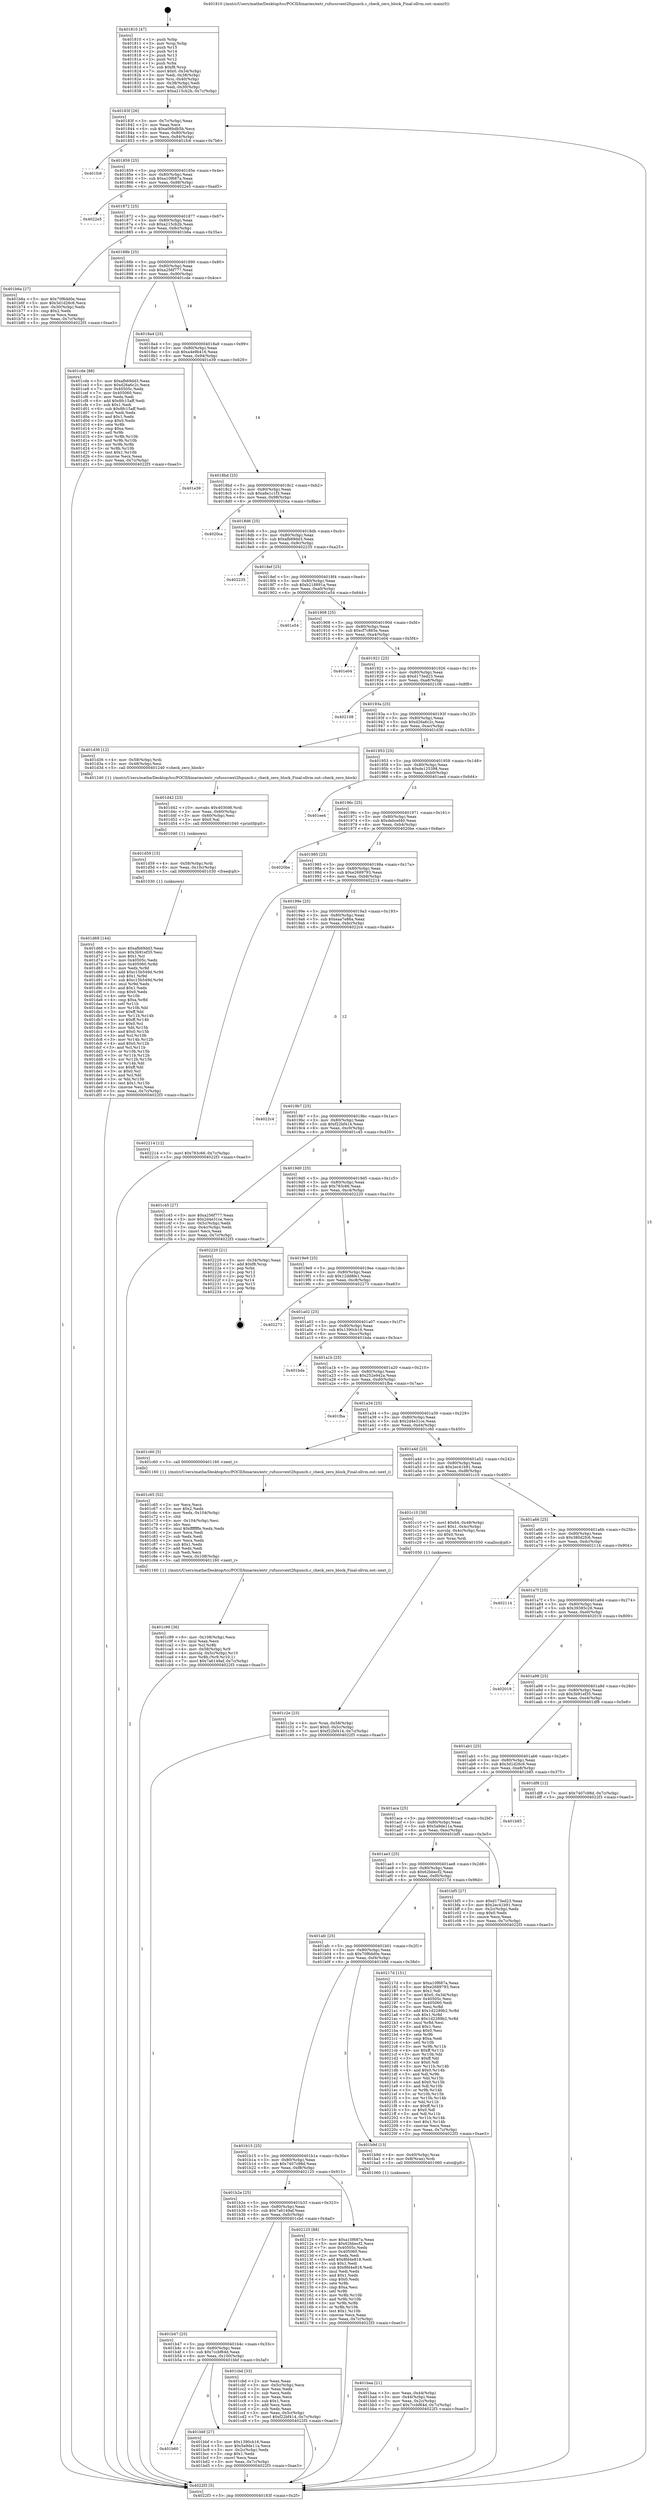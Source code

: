 digraph "0x401810" {
  label = "0x401810 (/mnt/c/Users/mathe/Desktop/tcc/POCII/binaries/extr_rufussrcext2fspunch.c_check_zero_block_Final-ollvm.out::main(0))"
  labelloc = "t"
  node[shape=record]

  Entry [label="",width=0.3,height=0.3,shape=circle,fillcolor=black,style=filled]
  "0x40183f" [label="{
     0x40183f [26]\l
     | [instrs]\l
     &nbsp;&nbsp;0x40183f \<+3\>: mov -0x7c(%rbp),%eax\l
     &nbsp;&nbsp;0x401842 \<+2\>: mov %eax,%ecx\l
     &nbsp;&nbsp;0x401844 \<+6\>: sub $0xa06bdb5b,%ecx\l
     &nbsp;&nbsp;0x40184a \<+3\>: mov %eax,-0x80(%rbp)\l
     &nbsp;&nbsp;0x40184d \<+6\>: mov %ecx,-0x84(%rbp)\l
     &nbsp;&nbsp;0x401853 \<+6\>: je 0000000000401fc6 \<main+0x7b6\>\l
  }"]
  "0x401fc6" [label="{
     0x401fc6\l
  }", style=dashed]
  "0x401859" [label="{
     0x401859 [25]\l
     | [instrs]\l
     &nbsp;&nbsp;0x401859 \<+5\>: jmp 000000000040185e \<main+0x4e\>\l
     &nbsp;&nbsp;0x40185e \<+3\>: mov -0x80(%rbp),%eax\l
     &nbsp;&nbsp;0x401861 \<+5\>: sub $0xa10f687a,%eax\l
     &nbsp;&nbsp;0x401866 \<+6\>: mov %eax,-0x88(%rbp)\l
     &nbsp;&nbsp;0x40186c \<+6\>: je 00000000004022e5 \<main+0xad5\>\l
  }"]
  Exit [label="",width=0.3,height=0.3,shape=circle,fillcolor=black,style=filled,peripheries=2]
  "0x4022e5" [label="{
     0x4022e5\l
  }", style=dashed]
  "0x401872" [label="{
     0x401872 [25]\l
     | [instrs]\l
     &nbsp;&nbsp;0x401872 \<+5\>: jmp 0000000000401877 \<main+0x67\>\l
     &nbsp;&nbsp;0x401877 \<+3\>: mov -0x80(%rbp),%eax\l
     &nbsp;&nbsp;0x40187a \<+5\>: sub $0xa215cb2b,%eax\l
     &nbsp;&nbsp;0x40187f \<+6\>: mov %eax,-0x8c(%rbp)\l
     &nbsp;&nbsp;0x401885 \<+6\>: je 0000000000401b6a \<main+0x35a\>\l
  }"]
  "0x401d68" [label="{
     0x401d68 [144]\l
     | [instrs]\l
     &nbsp;&nbsp;0x401d68 \<+5\>: mov $0xafb69dd3,%eax\l
     &nbsp;&nbsp;0x401d6d \<+5\>: mov $0x3b91ef35,%esi\l
     &nbsp;&nbsp;0x401d72 \<+2\>: mov $0x1,%cl\l
     &nbsp;&nbsp;0x401d74 \<+7\>: mov 0x40505c,%edx\l
     &nbsp;&nbsp;0x401d7b \<+8\>: mov 0x405060,%r8d\l
     &nbsp;&nbsp;0x401d83 \<+3\>: mov %edx,%r9d\l
     &nbsp;&nbsp;0x401d86 \<+7\>: add $0xc15b549d,%r9d\l
     &nbsp;&nbsp;0x401d8d \<+4\>: sub $0x1,%r9d\l
     &nbsp;&nbsp;0x401d91 \<+7\>: sub $0xc15b549d,%r9d\l
     &nbsp;&nbsp;0x401d98 \<+4\>: imul %r9d,%edx\l
     &nbsp;&nbsp;0x401d9c \<+3\>: and $0x1,%edx\l
     &nbsp;&nbsp;0x401d9f \<+3\>: cmp $0x0,%edx\l
     &nbsp;&nbsp;0x401da2 \<+4\>: sete %r10b\l
     &nbsp;&nbsp;0x401da6 \<+4\>: cmp $0xa,%r8d\l
     &nbsp;&nbsp;0x401daa \<+4\>: setl %r11b\l
     &nbsp;&nbsp;0x401dae \<+3\>: mov %r10b,%bl\l
     &nbsp;&nbsp;0x401db1 \<+3\>: xor $0xff,%bl\l
     &nbsp;&nbsp;0x401db4 \<+3\>: mov %r11b,%r14b\l
     &nbsp;&nbsp;0x401db7 \<+4\>: xor $0xff,%r14b\l
     &nbsp;&nbsp;0x401dbb \<+3\>: xor $0x0,%cl\l
     &nbsp;&nbsp;0x401dbe \<+3\>: mov %bl,%r15b\l
     &nbsp;&nbsp;0x401dc1 \<+4\>: and $0x0,%r15b\l
     &nbsp;&nbsp;0x401dc5 \<+3\>: and %cl,%r10b\l
     &nbsp;&nbsp;0x401dc8 \<+3\>: mov %r14b,%r12b\l
     &nbsp;&nbsp;0x401dcb \<+4\>: and $0x0,%r12b\l
     &nbsp;&nbsp;0x401dcf \<+3\>: and %cl,%r11b\l
     &nbsp;&nbsp;0x401dd2 \<+3\>: or %r10b,%r15b\l
     &nbsp;&nbsp;0x401dd5 \<+3\>: or %r11b,%r12b\l
     &nbsp;&nbsp;0x401dd8 \<+3\>: xor %r12b,%r15b\l
     &nbsp;&nbsp;0x401ddb \<+3\>: or %r14b,%bl\l
     &nbsp;&nbsp;0x401dde \<+3\>: xor $0xff,%bl\l
     &nbsp;&nbsp;0x401de1 \<+3\>: or $0x0,%cl\l
     &nbsp;&nbsp;0x401de4 \<+2\>: and %cl,%bl\l
     &nbsp;&nbsp;0x401de6 \<+3\>: or %bl,%r15b\l
     &nbsp;&nbsp;0x401de9 \<+4\>: test $0x1,%r15b\l
     &nbsp;&nbsp;0x401ded \<+3\>: cmovne %esi,%eax\l
     &nbsp;&nbsp;0x401df0 \<+3\>: mov %eax,-0x7c(%rbp)\l
     &nbsp;&nbsp;0x401df3 \<+5\>: jmp 00000000004022f3 \<main+0xae3\>\l
  }"]
  "0x401b6a" [label="{
     0x401b6a [27]\l
     | [instrs]\l
     &nbsp;&nbsp;0x401b6a \<+5\>: mov $0x70f6dd0e,%eax\l
     &nbsp;&nbsp;0x401b6f \<+5\>: mov $0x3d1d26c6,%ecx\l
     &nbsp;&nbsp;0x401b74 \<+3\>: mov -0x30(%rbp),%edx\l
     &nbsp;&nbsp;0x401b77 \<+3\>: cmp $0x2,%edx\l
     &nbsp;&nbsp;0x401b7a \<+3\>: cmovne %ecx,%eax\l
     &nbsp;&nbsp;0x401b7d \<+3\>: mov %eax,-0x7c(%rbp)\l
     &nbsp;&nbsp;0x401b80 \<+5\>: jmp 00000000004022f3 \<main+0xae3\>\l
  }"]
  "0x40188b" [label="{
     0x40188b [25]\l
     | [instrs]\l
     &nbsp;&nbsp;0x40188b \<+5\>: jmp 0000000000401890 \<main+0x80\>\l
     &nbsp;&nbsp;0x401890 \<+3\>: mov -0x80(%rbp),%eax\l
     &nbsp;&nbsp;0x401893 \<+5\>: sub $0xa256f777,%eax\l
     &nbsp;&nbsp;0x401898 \<+6\>: mov %eax,-0x90(%rbp)\l
     &nbsp;&nbsp;0x40189e \<+6\>: je 0000000000401cde \<main+0x4ce\>\l
  }"]
  "0x4022f3" [label="{
     0x4022f3 [5]\l
     | [instrs]\l
     &nbsp;&nbsp;0x4022f3 \<+5\>: jmp 000000000040183f \<main+0x2f\>\l
  }"]
  "0x401810" [label="{
     0x401810 [47]\l
     | [instrs]\l
     &nbsp;&nbsp;0x401810 \<+1\>: push %rbp\l
     &nbsp;&nbsp;0x401811 \<+3\>: mov %rsp,%rbp\l
     &nbsp;&nbsp;0x401814 \<+2\>: push %r15\l
     &nbsp;&nbsp;0x401816 \<+2\>: push %r14\l
     &nbsp;&nbsp;0x401818 \<+2\>: push %r13\l
     &nbsp;&nbsp;0x40181a \<+2\>: push %r12\l
     &nbsp;&nbsp;0x40181c \<+1\>: push %rbx\l
     &nbsp;&nbsp;0x40181d \<+7\>: sub $0xf8,%rsp\l
     &nbsp;&nbsp;0x401824 \<+7\>: movl $0x0,-0x34(%rbp)\l
     &nbsp;&nbsp;0x40182b \<+3\>: mov %edi,-0x38(%rbp)\l
     &nbsp;&nbsp;0x40182e \<+4\>: mov %rsi,-0x40(%rbp)\l
     &nbsp;&nbsp;0x401832 \<+3\>: mov -0x38(%rbp),%edi\l
     &nbsp;&nbsp;0x401835 \<+3\>: mov %edi,-0x30(%rbp)\l
     &nbsp;&nbsp;0x401838 \<+7\>: movl $0xa215cb2b,-0x7c(%rbp)\l
  }"]
  "0x401d59" [label="{
     0x401d59 [15]\l
     | [instrs]\l
     &nbsp;&nbsp;0x401d59 \<+4\>: mov -0x58(%rbp),%rdi\l
     &nbsp;&nbsp;0x401d5d \<+6\>: mov %eax,-0x10c(%rbp)\l
     &nbsp;&nbsp;0x401d63 \<+5\>: call 0000000000401030 \<free@plt\>\l
     | [calls]\l
     &nbsp;&nbsp;0x401030 \{1\} (unknown)\l
  }"]
  "0x401cde" [label="{
     0x401cde [88]\l
     | [instrs]\l
     &nbsp;&nbsp;0x401cde \<+5\>: mov $0xafb69dd3,%eax\l
     &nbsp;&nbsp;0x401ce3 \<+5\>: mov $0xd26a6c2c,%ecx\l
     &nbsp;&nbsp;0x401ce8 \<+7\>: mov 0x40505c,%edx\l
     &nbsp;&nbsp;0x401cef \<+7\>: mov 0x405060,%esi\l
     &nbsp;&nbsp;0x401cf6 \<+2\>: mov %edx,%edi\l
     &nbsp;&nbsp;0x401cf8 \<+6\>: add $0x8fc15aff,%edi\l
     &nbsp;&nbsp;0x401cfe \<+3\>: sub $0x1,%edi\l
     &nbsp;&nbsp;0x401d01 \<+6\>: sub $0x8fc15aff,%edi\l
     &nbsp;&nbsp;0x401d07 \<+3\>: imul %edi,%edx\l
     &nbsp;&nbsp;0x401d0a \<+3\>: and $0x1,%edx\l
     &nbsp;&nbsp;0x401d0d \<+3\>: cmp $0x0,%edx\l
     &nbsp;&nbsp;0x401d10 \<+4\>: sete %r8b\l
     &nbsp;&nbsp;0x401d14 \<+3\>: cmp $0xa,%esi\l
     &nbsp;&nbsp;0x401d17 \<+4\>: setl %r9b\l
     &nbsp;&nbsp;0x401d1b \<+3\>: mov %r8b,%r10b\l
     &nbsp;&nbsp;0x401d1e \<+3\>: and %r9b,%r10b\l
     &nbsp;&nbsp;0x401d21 \<+3\>: xor %r9b,%r8b\l
     &nbsp;&nbsp;0x401d24 \<+3\>: or %r8b,%r10b\l
     &nbsp;&nbsp;0x401d27 \<+4\>: test $0x1,%r10b\l
     &nbsp;&nbsp;0x401d2b \<+3\>: cmovne %ecx,%eax\l
     &nbsp;&nbsp;0x401d2e \<+3\>: mov %eax,-0x7c(%rbp)\l
     &nbsp;&nbsp;0x401d31 \<+5\>: jmp 00000000004022f3 \<main+0xae3\>\l
  }"]
  "0x4018a4" [label="{
     0x4018a4 [25]\l
     | [instrs]\l
     &nbsp;&nbsp;0x4018a4 \<+5\>: jmp 00000000004018a9 \<main+0x99\>\l
     &nbsp;&nbsp;0x4018a9 \<+3\>: mov -0x80(%rbp),%eax\l
     &nbsp;&nbsp;0x4018ac \<+5\>: sub $0xa4e9b416,%eax\l
     &nbsp;&nbsp;0x4018b1 \<+6\>: mov %eax,-0x94(%rbp)\l
     &nbsp;&nbsp;0x4018b7 \<+6\>: je 0000000000401e39 \<main+0x629\>\l
  }"]
  "0x401d42" [label="{
     0x401d42 [23]\l
     | [instrs]\l
     &nbsp;&nbsp;0x401d42 \<+10\>: movabs $0x4030d6,%rdi\l
     &nbsp;&nbsp;0x401d4c \<+3\>: mov %eax,-0x60(%rbp)\l
     &nbsp;&nbsp;0x401d4f \<+3\>: mov -0x60(%rbp),%esi\l
     &nbsp;&nbsp;0x401d52 \<+2\>: mov $0x0,%al\l
     &nbsp;&nbsp;0x401d54 \<+5\>: call 0000000000401040 \<printf@plt\>\l
     | [calls]\l
     &nbsp;&nbsp;0x401040 \{1\} (unknown)\l
  }"]
  "0x401e39" [label="{
     0x401e39\l
  }", style=dashed]
  "0x4018bd" [label="{
     0x4018bd [25]\l
     | [instrs]\l
     &nbsp;&nbsp;0x4018bd \<+5\>: jmp 00000000004018c2 \<main+0xb2\>\l
     &nbsp;&nbsp;0x4018c2 \<+3\>: mov -0x80(%rbp),%eax\l
     &nbsp;&nbsp;0x4018c5 \<+5\>: sub $0xa8a1c1f3,%eax\l
     &nbsp;&nbsp;0x4018ca \<+6\>: mov %eax,-0x98(%rbp)\l
     &nbsp;&nbsp;0x4018d0 \<+6\>: je 00000000004020ca \<main+0x8ba\>\l
  }"]
  "0x401c99" [label="{
     0x401c99 [36]\l
     | [instrs]\l
     &nbsp;&nbsp;0x401c99 \<+6\>: mov -0x108(%rbp),%ecx\l
     &nbsp;&nbsp;0x401c9f \<+3\>: imul %eax,%ecx\l
     &nbsp;&nbsp;0x401ca2 \<+3\>: mov %cl,%r8b\l
     &nbsp;&nbsp;0x401ca5 \<+4\>: mov -0x58(%rbp),%r9\l
     &nbsp;&nbsp;0x401ca9 \<+4\>: movslq -0x5c(%rbp),%r10\l
     &nbsp;&nbsp;0x401cad \<+4\>: mov %r8b,(%r9,%r10,1)\l
     &nbsp;&nbsp;0x401cb1 \<+7\>: movl $0x7a6149af,-0x7c(%rbp)\l
     &nbsp;&nbsp;0x401cb8 \<+5\>: jmp 00000000004022f3 \<main+0xae3\>\l
  }"]
  "0x4020ca" [label="{
     0x4020ca\l
  }", style=dashed]
  "0x4018d6" [label="{
     0x4018d6 [25]\l
     | [instrs]\l
     &nbsp;&nbsp;0x4018d6 \<+5\>: jmp 00000000004018db \<main+0xcb\>\l
     &nbsp;&nbsp;0x4018db \<+3\>: mov -0x80(%rbp),%eax\l
     &nbsp;&nbsp;0x4018de \<+5\>: sub $0xafb69dd3,%eax\l
     &nbsp;&nbsp;0x4018e3 \<+6\>: mov %eax,-0x9c(%rbp)\l
     &nbsp;&nbsp;0x4018e9 \<+6\>: je 0000000000402235 \<main+0xa25\>\l
  }"]
  "0x401c65" [label="{
     0x401c65 [52]\l
     | [instrs]\l
     &nbsp;&nbsp;0x401c65 \<+2\>: xor %ecx,%ecx\l
     &nbsp;&nbsp;0x401c67 \<+5\>: mov $0x2,%edx\l
     &nbsp;&nbsp;0x401c6c \<+6\>: mov %edx,-0x104(%rbp)\l
     &nbsp;&nbsp;0x401c72 \<+1\>: cltd\l
     &nbsp;&nbsp;0x401c73 \<+6\>: mov -0x104(%rbp),%esi\l
     &nbsp;&nbsp;0x401c79 \<+2\>: idiv %esi\l
     &nbsp;&nbsp;0x401c7b \<+6\>: imul $0xfffffffe,%edx,%edx\l
     &nbsp;&nbsp;0x401c81 \<+2\>: mov %ecx,%edi\l
     &nbsp;&nbsp;0x401c83 \<+2\>: sub %edx,%edi\l
     &nbsp;&nbsp;0x401c85 \<+2\>: mov %ecx,%edx\l
     &nbsp;&nbsp;0x401c87 \<+3\>: sub $0x1,%edx\l
     &nbsp;&nbsp;0x401c8a \<+2\>: add %edx,%edi\l
     &nbsp;&nbsp;0x401c8c \<+2\>: sub %edi,%ecx\l
     &nbsp;&nbsp;0x401c8e \<+6\>: mov %ecx,-0x108(%rbp)\l
     &nbsp;&nbsp;0x401c94 \<+5\>: call 0000000000401160 \<next_i\>\l
     | [calls]\l
     &nbsp;&nbsp;0x401160 \{1\} (/mnt/c/Users/mathe/Desktop/tcc/POCII/binaries/extr_rufussrcext2fspunch.c_check_zero_block_Final-ollvm.out::next_i)\l
  }"]
  "0x402235" [label="{
     0x402235\l
  }", style=dashed]
  "0x4018ef" [label="{
     0x4018ef [25]\l
     | [instrs]\l
     &nbsp;&nbsp;0x4018ef \<+5\>: jmp 00000000004018f4 \<main+0xe4\>\l
     &nbsp;&nbsp;0x4018f4 \<+3\>: mov -0x80(%rbp),%eax\l
     &nbsp;&nbsp;0x4018f7 \<+5\>: sub $0xb218891a,%eax\l
     &nbsp;&nbsp;0x4018fc \<+6\>: mov %eax,-0xa0(%rbp)\l
     &nbsp;&nbsp;0x401902 \<+6\>: je 0000000000401e54 \<main+0x644\>\l
  }"]
  "0x401c2e" [label="{
     0x401c2e [23]\l
     | [instrs]\l
     &nbsp;&nbsp;0x401c2e \<+4\>: mov %rax,-0x58(%rbp)\l
     &nbsp;&nbsp;0x401c32 \<+7\>: movl $0x0,-0x5c(%rbp)\l
     &nbsp;&nbsp;0x401c39 \<+7\>: movl $0xf22bf414,-0x7c(%rbp)\l
     &nbsp;&nbsp;0x401c40 \<+5\>: jmp 00000000004022f3 \<main+0xae3\>\l
  }"]
  "0x401e54" [label="{
     0x401e54\l
  }", style=dashed]
  "0x401908" [label="{
     0x401908 [25]\l
     | [instrs]\l
     &nbsp;&nbsp;0x401908 \<+5\>: jmp 000000000040190d \<main+0xfd\>\l
     &nbsp;&nbsp;0x40190d \<+3\>: mov -0x80(%rbp),%eax\l
     &nbsp;&nbsp;0x401910 \<+5\>: sub $0xcf7c865e,%eax\l
     &nbsp;&nbsp;0x401915 \<+6\>: mov %eax,-0xa4(%rbp)\l
     &nbsp;&nbsp;0x40191b \<+6\>: je 0000000000401e04 \<main+0x5f4\>\l
  }"]
  "0x401b60" [label="{
     0x401b60\l
  }", style=dashed]
  "0x401e04" [label="{
     0x401e04\l
  }", style=dashed]
  "0x401921" [label="{
     0x401921 [25]\l
     | [instrs]\l
     &nbsp;&nbsp;0x401921 \<+5\>: jmp 0000000000401926 \<main+0x116\>\l
     &nbsp;&nbsp;0x401926 \<+3\>: mov -0x80(%rbp),%eax\l
     &nbsp;&nbsp;0x401929 \<+5\>: sub $0xd173ed23,%eax\l
     &nbsp;&nbsp;0x40192e \<+6\>: mov %eax,-0xa8(%rbp)\l
     &nbsp;&nbsp;0x401934 \<+6\>: je 0000000000402108 \<main+0x8f8\>\l
  }"]
  "0x401bbf" [label="{
     0x401bbf [27]\l
     | [instrs]\l
     &nbsp;&nbsp;0x401bbf \<+5\>: mov $0x1390cb16,%eax\l
     &nbsp;&nbsp;0x401bc4 \<+5\>: mov $0x5a9de11a,%ecx\l
     &nbsp;&nbsp;0x401bc9 \<+3\>: mov -0x2c(%rbp),%edx\l
     &nbsp;&nbsp;0x401bcc \<+3\>: cmp $0x1,%edx\l
     &nbsp;&nbsp;0x401bcf \<+3\>: cmovl %ecx,%eax\l
     &nbsp;&nbsp;0x401bd2 \<+3\>: mov %eax,-0x7c(%rbp)\l
     &nbsp;&nbsp;0x401bd5 \<+5\>: jmp 00000000004022f3 \<main+0xae3\>\l
  }"]
  "0x402108" [label="{
     0x402108\l
  }", style=dashed]
  "0x40193a" [label="{
     0x40193a [25]\l
     | [instrs]\l
     &nbsp;&nbsp;0x40193a \<+5\>: jmp 000000000040193f \<main+0x12f\>\l
     &nbsp;&nbsp;0x40193f \<+3\>: mov -0x80(%rbp),%eax\l
     &nbsp;&nbsp;0x401942 \<+5\>: sub $0xd26a6c2c,%eax\l
     &nbsp;&nbsp;0x401947 \<+6\>: mov %eax,-0xac(%rbp)\l
     &nbsp;&nbsp;0x40194d \<+6\>: je 0000000000401d36 \<main+0x526\>\l
  }"]
  "0x401b47" [label="{
     0x401b47 [25]\l
     | [instrs]\l
     &nbsp;&nbsp;0x401b47 \<+5\>: jmp 0000000000401b4c \<main+0x33c\>\l
     &nbsp;&nbsp;0x401b4c \<+3\>: mov -0x80(%rbp),%eax\l
     &nbsp;&nbsp;0x401b4f \<+5\>: sub $0x7ccbf64d,%eax\l
     &nbsp;&nbsp;0x401b54 \<+6\>: mov %eax,-0x100(%rbp)\l
     &nbsp;&nbsp;0x401b5a \<+6\>: je 0000000000401bbf \<main+0x3af\>\l
  }"]
  "0x401d36" [label="{
     0x401d36 [12]\l
     | [instrs]\l
     &nbsp;&nbsp;0x401d36 \<+4\>: mov -0x58(%rbp),%rdi\l
     &nbsp;&nbsp;0x401d3a \<+3\>: mov -0x48(%rbp),%esi\l
     &nbsp;&nbsp;0x401d3d \<+5\>: call 0000000000401240 \<check_zero_block\>\l
     | [calls]\l
     &nbsp;&nbsp;0x401240 \{1\} (/mnt/c/Users/mathe/Desktop/tcc/POCII/binaries/extr_rufussrcext2fspunch.c_check_zero_block_Final-ollvm.out::check_zero_block)\l
  }"]
  "0x401953" [label="{
     0x401953 [25]\l
     | [instrs]\l
     &nbsp;&nbsp;0x401953 \<+5\>: jmp 0000000000401958 \<main+0x148\>\l
     &nbsp;&nbsp;0x401958 \<+3\>: mov -0x80(%rbp),%eax\l
     &nbsp;&nbsp;0x40195b \<+5\>: sub $0xde125398,%eax\l
     &nbsp;&nbsp;0x401960 \<+6\>: mov %eax,-0xb0(%rbp)\l
     &nbsp;&nbsp;0x401966 \<+6\>: je 0000000000401ee4 \<main+0x6d4\>\l
  }"]
  "0x401cbd" [label="{
     0x401cbd [33]\l
     | [instrs]\l
     &nbsp;&nbsp;0x401cbd \<+2\>: xor %eax,%eax\l
     &nbsp;&nbsp;0x401cbf \<+3\>: mov -0x5c(%rbp),%ecx\l
     &nbsp;&nbsp;0x401cc2 \<+2\>: mov %eax,%edx\l
     &nbsp;&nbsp;0x401cc4 \<+2\>: sub %ecx,%edx\l
     &nbsp;&nbsp;0x401cc6 \<+2\>: mov %eax,%ecx\l
     &nbsp;&nbsp;0x401cc8 \<+3\>: sub $0x1,%ecx\l
     &nbsp;&nbsp;0x401ccb \<+2\>: add %ecx,%edx\l
     &nbsp;&nbsp;0x401ccd \<+2\>: sub %edx,%eax\l
     &nbsp;&nbsp;0x401ccf \<+3\>: mov %eax,-0x5c(%rbp)\l
     &nbsp;&nbsp;0x401cd2 \<+7\>: movl $0xf22bf414,-0x7c(%rbp)\l
     &nbsp;&nbsp;0x401cd9 \<+5\>: jmp 00000000004022f3 \<main+0xae3\>\l
  }"]
  "0x401ee4" [label="{
     0x401ee4\l
  }", style=dashed]
  "0x40196c" [label="{
     0x40196c [25]\l
     | [instrs]\l
     &nbsp;&nbsp;0x40196c \<+5\>: jmp 0000000000401971 \<main+0x161\>\l
     &nbsp;&nbsp;0x401971 \<+3\>: mov -0x80(%rbp),%eax\l
     &nbsp;&nbsp;0x401974 \<+5\>: sub $0xdebcef40,%eax\l
     &nbsp;&nbsp;0x401979 \<+6\>: mov %eax,-0xb4(%rbp)\l
     &nbsp;&nbsp;0x40197f \<+6\>: je 00000000004020be \<main+0x8ae\>\l
  }"]
  "0x401b2e" [label="{
     0x401b2e [25]\l
     | [instrs]\l
     &nbsp;&nbsp;0x401b2e \<+5\>: jmp 0000000000401b33 \<main+0x323\>\l
     &nbsp;&nbsp;0x401b33 \<+3\>: mov -0x80(%rbp),%eax\l
     &nbsp;&nbsp;0x401b36 \<+5\>: sub $0x7a6149af,%eax\l
     &nbsp;&nbsp;0x401b3b \<+6\>: mov %eax,-0xfc(%rbp)\l
     &nbsp;&nbsp;0x401b41 \<+6\>: je 0000000000401cbd \<main+0x4ad\>\l
  }"]
  "0x4020be" [label="{
     0x4020be\l
  }", style=dashed]
  "0x401985" [label="{
     0x401985 [25]\l
     | [instrs]\l
     &nbsp;&nbsp;0x401985 \<+5\>: jmp 000000000040198a \<main+0x17a\>\l
     &nbsp;&nbsp;0x40198a \<+3\>: mov -0x80(%rbp),%eax\l
     &nbsp;&nbsp;0x40198d \<+5\>: sub $0xe2689793,%eax\l
     &nbsp;&nbsp;0x401992 \<+6\>: mov %eax,-0xb8(%rbp)\l
     &nbsp;&nbsp;0x401998 \<+6\>: je 0000000000402214 \<main+0xa04\>\l
  }"]
  "0x402125" [label="{
     0x402125 [88]\l
     | [instrs]\l
     &nbsp;&nbsp;0x402125 \<+5\>: mov $0xa10f687a,%eax\l
     &nbsp;&nbsp;0x40212a \<+5\>: mov $0x62bbecf2,%ecx\l
     &nbsp;&nbsp;0x40212f \<+7\>: mov 0x40505c,%edx\l
     &nbsp;&nbsp;0x402136 \<+7\>: mov 0x405060,%esi\l
     &nbsp;&nbsp;0x40213d \<+2\>: mov %edx,%edi\l
     &nbsp;&nbsp;0x40213f \<+6\>: add $0x8fd4e818,%edi\l
     &nbsp;&nbsp;0x402145 \<+3\>: sub $0x1,%edi\l
     &nbsp;&nbsp;0x402148 \<+6\>: sub $0x8fd4e818,%edi\l
     &nbsp;&nbsp;0x40214e \<+3\>: imul %edi,%edx\l
     &nbsp;&nbsp;0x402151 \<+3\>: and $0x1,%edx\l
     &nbsp;&nbsp;0x402154 \<+3\>: cmp $0x0,%edx\l
     &nbsp;&nbsp;0x402157 \<+4\>: sete %r8b\l
     &nbsp;&nbsp;0x40215b \<+3\>: cmp $0xa,%esi\l
     &nbsp;&nbsp;0x40215e \<+4\>: setl %r9b\l
     &nbsp;&nbsp;0x402162 \<+3\>: mov %r8b,%r10b\l
     &nbsp;&nbsp;0x402165 \<+3\>: and %r9b,%r10b\l
     &nbsp;&nbsp;0x402168 \<+3\>: xor %r9b,%r8b\l
     &nbsp;&nbsp;0x40216b \<+3\>: or %r8b,%r10b\l
     &nbsp;&nbsp;0x40216e \<+4\>: test $0x1,%r10b\l
     &nbsp;&nbsp;0x402172 \<+3\>: cmovne %ecx,%eax\l
     &nbsp;&nbsp;0x402175 \<+3\>: mov %eax,-0x7c(%rbp)\l
     &nbsp;&nbsp;0x402178 \<+5\>: jmp 00000000004022f3 \<main+0xae3\>\l
  }"]
  "0x402214" [label="{
     0x402214 [12]\l
     | [instrs]\l
     &nbsp;&nbsp;0x402214 \<+7\>: movl $0x783c66,-0x7c(%rbp)\l
     &nbsp;&nbsp;0x40221b \<+5\>: jmp 00000000004022f3 \<main+0xae3\>\l
  }"]
  "0x40199e" [label="{
     0x40199e [25]\l
     | [instrs]\l
     &nbsp;&nbsp;0x40199e \<+5\>: jmp 00000000004019a3 \<main+0x193\>\l
     &nbsp;&nbsp;0x4019a3 \<+3\>: mov -0x80(%rbp),%eax\l
     &nbsp;&nbsp;0x4019a6 \<+5\>: sub $0xeaa7e86a,%eax\l
     &nbsp;&nbsp;0x4019ab \<+6\>: mov %eax,-0xbc(%rbp)\l
     &nbsp;&nbsp;0x4019b1 \<+6\>: je 00000000004022c4 \<main+0xab4\>\l
  }"]
  "0x401baa" [label="{
     0x401baa [21]\l
     | [instrs]\l
     &nbsp;&nbsp;0x401baa \<+3\>: mov %eax,-0x44(%rbp)\l
     &nbsp;&nbsp;0x401bad \<+3\>: mov -0x44(%rbp),%eax\l
     &nbsp;&nbsp;0x401bb0 \<+3\>: mov %eax,-0x2c(%rbp)\l
     &nbsp;&nbsp;0x401bb3 \<+7\>: movl $0x7ccbf64d,-0x7c(%rbp)\l
     &nbsp;&nbsp;0x401bba \<+5\>: jmp 00000000004022f3 \<main+0xae3\>\l
  }"]
  "0x4022c4" [label="{
     0x4022c4\l
  }", style=dashed]
  "0x4019b7" [label="{
     0x4019b7 [25]\l
     | [instrs]\l
     &nbsp;&nbsp;0x4019b7 \<+5\>: jmp 00000000004019bc \<main+0x1ac\>\l
     &nbsp;&nbsp;0x4019bc \<+3\>: mov -0x80(%rbp),%eax\l
     &nbsp;&nbsp;0x4019bf \<+5\>: sub $0xf22bf414,%eax\l
     &nbsp;&nbsp;0x4019c4 \<+6\>: mov %eax,-0xc0(%rbp)\l
     &nbsp;&nbsp;0x4019ca \<+6\>: je 0000000000401c45 \<main+0x435\>\l
  }"]
  "0x401b15" [label="{
     0x401b15 [25]\l
     | [instrs]\l
     &nbsp;&nbsp;0x401b15 \<+5\>: jmp 0000000000401b1a \<main+0x30a\>\l
     &nbsp;&nbsp;0x401b1a \<+3\>: mov -0x80(%rbp),%eax\l
     &nbsp;&nbsp;0x401b1d \<+5\>: sub $0x7407c98d,%eax\l
     &nbsp;&nbsp;0x401b22 \<+6\>: mov %eax,-0xf8(%rbp)\l
     &nbsp;&nbsp;0x401b28 \<+6\>: je 0000000000402125 \<main+0x915\>\l
  }"]
  "0x401c45" [label="{
     0x401c45 [27]\l
     | [instrs]\l
     &nbsp;&nbsp;0x401c45 \<+5\>: mov $0xa256f777,%eax\l
     &nbsp;&nbsp;0x401c4a \<+5\>: mov $0x2d4e31ce,%ecx\l
     &nbsp;&nbsp;0x401c4f \<+3\>: mov -0x5c(%rbp),%edx\l
     &nbsp;&nbsp;0x401c52 \<+3\>: cmp -0x4c(%rbp),%edx\l
     &nbsp;&nbsp;0x401c55 \<+3\>: cmovl %ecx,%eax\l
     &nbsp;&nbsp;0x401c58 \<+3\>: mov %eax,-0x7c(%rbp)\l
     &nbsp;&nbsp;0x401c5b \<+5\>: jmp 00000000004022f3 \<main+0xae3\>\l
  }"]
  "0x4019d0" [label="{
     0x4019d0 [25]\l
     | [instrs]\l
     &nbsp;&nbsp;0x4019d0 \<+5\>: jmp 00000000004019d5 \<main+0x1c5\>\l
     &nbsp;&nbsp;0x4019d5 \<+3\>: mov -0x80(%rbp),%eax\l
     &nbsp;&nbsp;0x4019d8 \<+5\>: sub $0x783c66,%eax\l
     &nbsp;&nbsp;0x4019dd \<+6\>: mov %eax,-0xc4(%rbp)\l
     &nbsp;&nbsp;0x4019e3 \<+6\>: je 0000000000402220 \<main+0xa10\>\l
  }"]
  "0x401b9d" [label="{
     0x401b9d [13]\l
     | [instrs]\l
     &nbsp;&nbsp;0x401b9d \<+4\>: mov -0x40(%rbp),%rax\l
     &nbsp;&nbsp;0x401ba1 \<+4\>: mov 0x8(%rax),%rdi\l
     &nbsp;&nbsp;0x401ba5 \<+5\>: call 0000000000401060 \<atoi@plt\>\l
     | [calls]\l
     &nbsp;&nbsp;0x401060 \{1\} (unknown)\l
  }"]
  "0x402220" [label="{
     0x402220 [21]\l
     | [instrs]\l
     &nbsp;&nbsp;0x402220 \<+3\>: mov -0x34(%rbp),%eax\l
     &nbsp;&nbsp;0x402223 \<+7\>: add $0xf8,%rsp\l
     &nbsp;&nbsp;0x40222a \<+1\>: pop %rbx\l
     &nbsp;&nbsp;0x40222b \<+2\>: pop %r12\l
     &nbsp;&nbsp;0x40222d \<+2\>: pop %r13\l
     &nbsp;&nbsp;0x40222f \<+2\>: pop %r14\l
     &nbsp;&nbsp;0x402231 \<+2\>: pop %r15\l
     &nbsp;&nbsp;0x402233 \<+1\>: pop %rbp\l
     &nbsp;&nbsp;0x402234 \<+1\>: ret\l
  }"]
  "0x4019e9" [label="{
     0x4019e9 [25]\l
     | [instrs]\l
     &nbsp;&nbsp;0x4019e9 \<+5\>: jmp 00000000004019ee \<main+0x1de\>\l
     &nbsp;&nbsp;0x4019ee \<+3\>: mov -0x80(%rbp),%eax\l
     &nbsp;&nbsp;0x4019f1 \<+5\>: sub $0x12dd8fe1,%eax\l
     &nbsp;&nbsp;0x4019f6 \<+6\>: mov %eax,-0xc8(%rbp)\l
     &nbsp;&nbsp;0x4019fc \<+6\>: je 0000000000402273 \<main+0xa63\>\l
  }"]
  "0x401afc" [label="{
     0x401afc [25]\l
     | [instrs]\l
     &nbsp;&nbsp;0x401afc \<+5\>: jmp 0000000000401b01 \<main+0x2f1\>\l
     &nbsp;&nbsp;0x401b01 \<+3\>: mov -0x80(%rbp),%eax\l
     &nbsp;&nbsp;0x401b04 \<+5\>: sub $0x70f6dd0e,%eax\l
     &nbsp;&nbsp;0x401b09 \<+6\>: mov %eax,-0xf4(%rbp)\l
     &nbsp;&nbsp;0x401b0f \<+6\>: je 0000000000401b9d \<main+0x38d\>\l
  }"]
  "0x402273" [label="{
     0x402273\l
  }", style=dashed]
  "0x401a02" [label="{
     0x401a02 [25]\l
     | [instrs]\l
     &nbsp;&nbsp;0x401a02 \<+5\>: jmp 0000000000401a07 \<main+0x1f7\>\l
     &nbsp;&nbsp;0x401a07 \<+3\>: mov -0x80(%rbp),%eax\l
     &nbsp;&nbsp;0x401a0a \<+5\>: sub $0x1390cb16,%eax\l
     &nbsp;&nbsp;0x401a0f \<+6\>: mov %eax,-0xcc(%rbp)\l
     &nbsp;&nbsp;0x401a15 \<+6\>: je 0000000000401bda \<main+0x3ca\>\l
  }"]
  "0x40217d" [label="{
     0x40217d [151]\l
     | [instrs]\l
     &nbsp;&nbsp;0x40217d \<+5\>: mov $0xa10f687a,%eax\l
     &nbsp;&nbsp;0x402182 \<+5\>: mov $0xe2689793,%ecx\l
     &nbsp;&nbsp;0x402187 \<+2\>: mov $0x1,%dl\l
     &nbsp;&nbsp;0x402189 \<+7\>: movl $0x0,-0x34(%rbp)\l
     &nbsp;&nbsp;0x402190 \<+7\>: mov 0x40505c,%esi\l
     &nbsp;&nbsp;0x402197 \<+7\>: mov 0x405060,%edi\l
     &nbsp;&nbsp;0x40219e \<+3\>: mov %esi,%r8d\l
     &nbsp;&nbsp;0x4021a1 \<+7\>: add $0x1d2289b2,%r8d\l
     &nbsp;&nbsp;0x4021a8 \<+4\>: sub $0x1,%r8d\l
     &nbsp;&nbsp;0x4021ac \<+7\>: sub $0x1d2289b2,%r8d\l
     &nbsp;&nbsp;0x4021b3 \<+4\>: imul %r8d,%esi\l
     &nbsp;&nbsp;0x4021b7 \<+3\>: and $0x1,%esi\l
     &nbsp;&nbsp;0x4021ba \<+3\>: cmp $0x0,%esi\l
     &nbsp;&nbsp;0x4021bd \<+4\>: sete %r9b\l
     &nbsp;&nbsp;0x4021c1 \<+3\>: cmp $0xa,%edi\l
     &nbsp;&nbsp;0x4021c4 \<+4\>: setl %r10b\l
     &nbsp;&nbsp;0x4021c8 \<+3\>: mov %r9b,%r11b\l
     &nbsp;&nbsp;0x4021cb \<+4\>: xor $0xff,%r11b\l
     &nbsp;&nbsp;0x4021cf \<+3\>: mov %r10b,%bl\l
     &nbsp;&nbsp;0x4021d2 \<+3\>: xor $0xff,%bl\l
     &nbsp;&nbsp;0x4021d5 \<+3\>: xor $0x0,%dl\l
     &nbsp;&nbsp;0x4021d8 \<+3\>: mov %r11b,%r14b\l
     &nbsp;&nbsp;0x4021db \<+4\>: and $0x0,%r14b\l
     &nbsp;&nbsp;0x4021df \<+3\>: and %dl,%r9b\l
     &nbsp;&nbsp;0x4021e2 \<+3\>: mov %bl,%r15b\l
     &nbsp;&nbsp;0x4021e5 \<+4\>: and $0x0,%r15b\l
     &nbsp;&nbsp;0x4021e9 \<+3\>: and %dl,%r10b\l
     &nbsp;&nbsp;0x4021ec \<+3\>: or %r9b,%r14b\l
     &nbsp;&nbsp;0x4021ef \<+3\>: or %r10b,%r15b\l
     &nbsp;&nbsp;0x4021f2 \<+3\>: xor %r15b,%r14b\l
     &nbsp;&nbsp;0x4021f5 \<+3\>: or %bl,%r11b\l
     &nbsp;&nbsp;0x4021f8 \<+4\>: xor $0xff,%r11b\l
     &nbsp;&nbsp;0x4021fc \<+3\>: or $0x0,%dl\l
     &nbsp;&nbsp;0x4021ff \<+3\>: and %dl,%r11b\l
     &nbsp;&nbsp;0x402202 \<+3\>: or %r11b,%r14b\l
     &nbsp;&nbsp;0x402205 \<+4\>: test $0x1,%r14b\l
     &nbsp;&nbsp;0x402209 \<+3\>: cmovne %ecx,%eax\l
     &nbsp;&nbsp;0x40220c \<+3\>: mov %eax,-0x7c(%rbp)\l
     &nbsp;&nbsp;0x40220f \<+5\>: jmp 00000000004022f3 \<main+0xae3\>\l
  }"]
  "0x401bda" [label="{
     0x401bda\l
  }", style=dashed]
  "0x401a1b" [label="{
     0x401a1b [25]\l
     | [instrs]\l
     &nbsp;&nbsp;0x401a1b \<+5\>: jmp 0000000000401a20 \<main+0x210\>\l
     &nbsp;&nbsp;0x401a20 \<+3\>: mov -0x80(%rbp),%eax\l
     &nbsp;&nbsp;0x401a23 \<+5\>: sub $0x252e942a,%eax\l
     &nbsp;&nbsp;0x401a28 \<+6\>: mov %eax,-0xd0(%rbp)\l
     &nbsp;&nbsp;0x401a2e \<+6\>: je 0000000000401fba \<main+0x7aa\>\l
  }"]
  "0x401ae3" [label="{
     0x401ae3 [25]\l
     | [instrs]\l
     &nbsp;&nbsp;0x401ae3 \<+5\>: jmp 0000000000401ae8 \<main+0x2d8\>\l
     &nbsp;&nbsp;0x401ae8 \<+3\>: mov -0x80(%rbp),%eax\l
     &nbsp;&nbsp;0x401aeb \<+5\>: sub $0x62bbecf2,%eax\l
     &nbsp;&nbsp;0x401af0 \<+6\>: mov %eax,-0xf0(%rbp)\l
     &nbsp;&nbsp;0x401af6 \<+6\>: je 000000000040217d \<main+0x96d\>\l
  }"]
  "0x401fba" [label="{
     0x401fba\l
  }", style=dashed]
  "0x401a34" [label="{
     0x401a34 [25]\l
     | [instrs]\l
     &nbsp;&nbsp;0x401a34 \<+5\>: jmp 0000000000401a39 \<main+0x229\>\l
     &nbsp;&nbsp;0x401a39 \<+3\>: mov -0x80(%rbp),%eax\l
     &nbsp;&nbsp;0x401a3c \<+5\>: sub $0x2d4e31ce,%eax\l
     &nbsp;&nbsp;0x401a41 \<+6\>: mov %eax,-0xd4(%rbp)\l
     &nbsp;&nbsp;0x401a47 \<+6\>: je 0000000000401c60 \<main+0x450\>\l
  }"]
  "0x401bf5" [label="{
     0x401bf5 [27]\l
     | [instrs]\l
     &nbsp;&nbsp;0x401bf5 \<+5\>: mov $0xd173ed23,%eax\l
     &nbsp;&nbsp;0x401bfa \<+5\>: mov $0x2ec41b91,%ecx\l
     &nbsp;&nbsp;0x401bff \<+3\>: mov -0x2c(%rbp),%edx\l
     &nbsp;&nbsp;0x401c02 \<+3\>: cmp $0x0,%edx\l
     &nbsp;&nbsp;0x401c05 \<+3\>: cmove %ecx,%eax\l
     &nbsp;&nbsp;0x401c08 \<+3\>: mov %eax,-0x7c(%rbp)\l
     &nbsp;&nbsp;0x401c0b \<+5\>: jmp 00000000004022f3 \<main+0xae3\>\l
  }"]
  "0x401c60" [label="{
     0x401c60 [5]\l
     | [instrs]\l
     &nbsp;&nbsp;0x401c60 \<+5\>: call 0000000000401160 \<next_i\>\l
     | [calls]\l
     &nbsp;&nbsp;0x401160 \{1\} (/mnt/c/Users/mathe/Desktop/tcc/POCII/binaries/extr_rufussrcext2fspunch.c_check_zero_block_Final-ollvm.out::next_i)\l
  }"]
  "0x401a4d" [label="{
     0x401a4d [25]\l
     | [instrs]\l
     &nbsp;&nbsp;0x401a4d \<+5\>: jmp 0000000000401a52 \<main+0x242\>\l
     &nbsp;&nbsp;0x401a52 \<+3\>: mov -0x80(%rbp),%eax\l
     &nbsp;&nbsp;0x401a55 \<+5\>: sub $0x2ec41b91,%eax\l
     &nbsp;&nbsp;0x401a5a \<+6\>: mov %eax,-0xd8(%rbp)\l
     &nbsp;&nbsp;0x401a60 \<+6\>: je 0000000000401c10 \<main+0x400\>\l
  }"]
  "0x401aca" [label="{
     0x401aca [25]\l
     | [instrs]\l
     &nbsp;&nbsp;0x401aca \<+5\>: jmp 0000000000401acf \<main+0x2bf\>\l
     &nbsp;&nbsp;0x401acf \<+3\>: mov -0x80(%rbp),%eax\l
     &nbsp;&nbsp;0x401ad2 \<+5\>: sub $0x5a9de11a,%eax\l
     &nbsp;&nbsp;0x401ad7 \<+6\>: mov %eax,-0xec(%rbp)\l
     &nbsp;&nbsp;0x401add \<+6\>: je 0000000000401bf5 \<main+0x3e5\>\l
  }"]
  "0x401c10" [label="{
     0x401c10 [30]\l
     | [instrs]\l
     &nbsp;&nbsp;0x401c10 \<+7\>: movl $0x64,-0x48(%rbp)\l
     &nbsp;&nbsp;0x401c17 \<+7\>: movl $0x1,-0x4c(%rbp)\l
     &nbsp;&nbsp;0x401c1e \<+4\>: movslq -0x4c(%rbp),%rax\l
     &nbsp;&nbsp;0x401c22 \<+4\>: shl $0x0,%rax\l
     &nbsp;&nbsp;0x401c26 \<+3\>: mov %rax,%rdi\l
     &nbsp;&nbsp;0x401c29 \<+5\>: call 0000000000401050 \<malloc@plt\>\l
     | [calls]\l
     &nbsp;&nbsp;0x401050 \{1\} (unknown)\l
  }"]
  "0x401a66" [label="{
     0x401a66 [25]\l
     | [instrs]\l
     &nbsp;&nbsp;0x401a66 \<+5\>: jmp 0000000000401a6b \<main+0x25b\>\l
     &nbsp;&nbsp;0x401a6b \<+3\>: mov -0x80(%rbp),%eax\l
     &nbsp;&nbsp;0x401a6e \<+5\>: sub $0x380d2fc6,%eax\l
     &nbsp;&nbsp;0x401a73 \<+6\>: mov %eax,-0xdc(%rbp)\l
     &nbsp;&nbsp;0x401a79 \<+6\>: je 0000000000402114 \<main+0x904\>\l
  }"]
  "0x401b85" [label="{
     0x401b85\l
  }", style=dashed]
  "0x402114" [label="{
     0x402114\l
  }", style=dashed]
  "0x401a7f" [label="{
     0x401a7f [25]\l
     | [instrs]\l
     &nbsp;&nbsp;0x401a7f \<+5\>: jmp 0000000000401a84 \<main+0x274\>\l
     &nbsp;&nbsp;0x401a84 \<+3\>: mov -0x80(%rbp),%eax\l
     &nbsp;&nbsp;0x401a87 \<+5\>: sub $0x39385c26,%eax\l
     &nbsp;&nbsp;0x401a8c \<+6\>: mov %eax,-0xe0(%rbp)\l
     &nbsp;&nbsp;0x401a92 \<+6\>: je 0000000000402019 \<main+0x809\>\l
  }"]
  "0x401ab1" [label="{
     0x401ab1 [25]\l
     | [instrs]\l
     &nbsp;&nbsp;0x401ab1 \<+5\>: jmp 0000000000401ab6 \<main+0x2a6\>\l
     &nbsp;&nbsp;0x401ab6 \<+3\>: mov -0x80(%rbp),%eax\l
     &nbsp;&nbsp;0x401ab9 \<+5\>: sub $0x3d1d26c6,%eax\l
     &nbsp;&nbsp;0x401abe \<+6\>: mov %eax,-0xe8(%rbp)\l
     &nbsp;&nbsp;0x401ac4 \<+6\>: je 0000000000401b85 \<main+0x375\>\l
  }"]
  "0x402019" [label="{
     0x402019\l
  }", style=dashed]
  "0x401a98" [label="{
     0x401a98 [25]\l
     | [instrs]\l
     &nbsp;&nbsp;0x401a98 \<+5\>: jmp 0000000000401a9d \<main+0x28d\>\l
     &nbsp;&nbsp;0x401a9d \<+3\>: mov -0x80(%rbp),%eax\l
     &nbsp;&nbsp;0x401aa0 \<+5\>: sub $0x3b91ef35,%eax\l
     &nbsp;&nbsp;0x401aa5 \<+6\>: mov %eax,-0xe4(%rbp)\l
     &nbsp;&nbsp;0x401aab \<+6\>: je 0000000000401df8 \<main+0x5e8\>\l
  }"]
  "0x401df8" [label="{
     0x401df8 [12]\l
     | [instrs]\l
     &nbsp;&nbsp;0x401df8 \<+7\>: movl $0x7407c98d,-0x7c(%rbp)\l
     &nbsp;&nbsp;0x401dff \<+5\>: jmp 00000000004022f3 \<main+0xae3\>\l
  }"]
  Entry -> "0x401810" [label=" 1"]
  "0x40183f" -> "0x401fc6" [label=" 0"]
  "0x40183f" -> "0x401859" [label=" 16"]
  "0x402220" -> Exit [label=" 1"]
  "0x401859" -> "0x4022e5" [label=" 0"]
  "0x401859" -> "0x401872" [label=" 16"]
  "0x402214" -> "0x4022f3" [label=" 1"]
  "0x401872" -> "0x401b6a" [label=" 1"]
  "0x401872" -> "0x40188b" [label=" 15"]
  "0x401b6a" -> "0x4022f3" [label=" 1"]
  "0x401810" -> "0x40183f" [label=" 1"]
  "0x4022f3" -> "0x40183f" [label=" 15"]
  "0x40217d" -> "0x4022f3" [label=" 1"]
  "0x40188b" -> "0x401cde" [label=" 1"]
  "0x40188b" -> "0x4018a4" [label=" 14"]
  "0x402125" -> "0x4022f3" [label=" 1"]
  "0x4018a4" -> "0x401e39" [label=" 0"]
  "0x4018a4" -> "0x4018bd" [label=" 14"]
  "0x401df8" -> "0x4022f3" [label=" 1"]
  "0x4018bd" -> "0x4020ca" [label=" 0"]
  "0x4018bd" -> "0x4018d6" [label=" 14"]
  "0x401d68" -> "0x4022f3" [label=" 1"]
  "0x4018d6" -> "0x402235" [label=" 0"]
  "0x4018d6" -> "0x4018ef" [label=" 14"]
  "0x401d59" -> "0x401d68" [label=" 1"]
  "0x4018ef" -> "0x401e54" [label=" 0"]
  "0x4018ef" -> "0x401908" [label=" 14"]
  "0x401d42" -> "0x401d59" [label=" 1"]
  "0x401908" -> "0x401e04" [label=" 0"]
  "0x401908" -> "0x401921" [label=" 14"]
  "0x401d36" -> "0x401d42" [label=" 1"]
  "0x401921" -> "0x402108" [label=" 0"]
  "0x401921" -> "0x40193a" [label=" 14"]
  "0x401cde" -> "0x4022f3" [label=" 1"]
  "0x40193a" -> "0x401d36" [label=" 1"]
  "0x40193a" -> "0x401953" [label=" 13"]
  "0x401c99" -> "0x4022f3" [label=" 1"]
  "0x401953" -> "0x401ee4" [label=" 0"]
  "0x401953" -> "0x40196c" [label=" 13"]
  "0x401c65" -> "0x401c99" [label=" 1"]
  "0x40196c" -> "0x4020be" [label=" 0"]
  "0x40196c" -> "0x401985" [label=" 13"]
  "0x401c45" -> "0x4022f3" [label=" 2"]
  "0x401985" -> "0x402214" [label=" 1"]
  "0x401985" -> "0x40199e" [label=" 12"]
  "0x401c2e" -> "0x4022f3" [label=" 1"]
  "0x40199e" -> "0x4022c4" [label=" 0"]
  "0x40199e" -> "0x4019b7" [label=" 12"]
  "0x401bf5" -> "0x4022f3" [label=" 1"]
  "0x4019b7" -> "0x401c45" [label=" 2"]
  "0x4019b7" -> "0x4019d0" [label=" 10"]
  "0x401bbf" -> "0x4022f3" [label=" 1"]
  "0x4019d0" -> "0x402220" [label=" 1"]
  "0x4019d0" -> "0x4019e9" [label=" 9"]
  "0x401b47" -> "0x401b60" [label=" 0"]
  "0x4019e9" -> "0x402273" [label=" 0"]
  "0x4019e9" -> "0x401a02" [label=" 9"]
  "0x401cbd" -> "0x4022f3" [label=" 1"]
  "0x401a02" -> "0x401bda" [label=" 0"]
  "0x401a02" -> "0x401a1b" [label=" 9"]
  "0x401b2e" -> "0x401b47" [label=" 1"]
  "0x401a1b" -> "0x401fba" [label=" 0"]
  "0x401a1b" -> "0x401a34" [label=" 9"]
  "0x401c60" -> "0x401c65" [label=" 1"]
  "0x401a34" -> "0x401c60" [label=" 1"]
  "0x401a34" -> "0x401a4d" [label=" 8"]
  "0x401b15" -> "0x401b2e" [label=" 2"]
  "0x401a4d" -> "0x401c10" [label=" 1"]
  "0x401a4d" -> "0x401a66" [label=" 7"]
  "0x401c10" -> "0x401c2e" [label=" 1"]
  "0x401a66" -> "0x402114" [label=" 0"]
  "0x401a66" -> "0x401a7f" [label=" 7"]
  "0x401baa" -> "0x4022f3" [label=" 1"]
  "0x401a7f" -> "0x402019" [label=" 0"]
  "0x401a7f" -> "0x401a98" [label=" 7"]
  "0x401afc" -> "0x401b15" [label=" 3"]
  "0x401a98" -> "0x401df8" [label=" 1"]
  "0x401a98" -> "0x401ab1" [label=" 6"]
  "0x401b9d" -> "0x401baa" [label=" 1"]
  "0x401ab1" -> "0x401b85" [label=" 0"]
  "0x401ab1" -> "0x401aca" [label=" 6"]
  "0x401b15" -> "0x402125" [label=" 1"]
  "0x401aca" -> "0x401bf5" [label=" 1"]
  "0x401aca" -> "0x401ae3" [label=" 5"]
  "0x401b2e" -> "0x401cbd" [label=" 1"]
  "0x401ae3" -> "0x40217d" [label=" 1"]
  "0x401ae3" -> "0x401afc" [label=" 4"]
  "0x401b47" -> "0x401bbf" [label=" 1"]
  "0x401afc" -> "0x401b9d" [label=" 1"]
}
